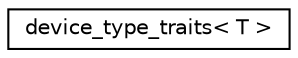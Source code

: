 digraph G
{
  edge [fontname="Helvetica",fontsize="10",labelfontname="Helvetica",labelfontsize="10"];
  node [fontname="Helvetica",fontsize="10",shape=record];
  rankdir=LR;
  Node1 [label="device_type_traits\< T \>",height=0.2,width=0.4,color="black", fillcolor="white", style="filled",URL="$d1/d65/structdevice__type__traits.html"];
}
